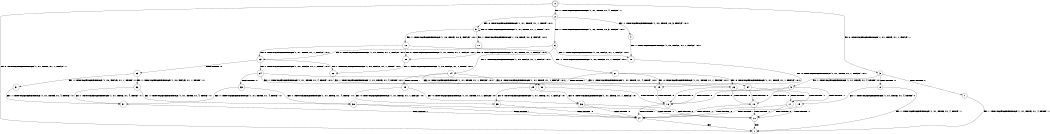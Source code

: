 digraph BCG {
size = "7, 10.5";
center = TRUE;
node [shape = circle];
0 [peripheries = 2];
0 -> 1 [label = "EX !0 !ATOMIC_EXCH_BRANCH (1, +1, TRUE, +1, 1, FALSE) !::"];
0 -> 2 [label = "EX !1 !ATOMIC_EXCH_BRANCH (1, +1, TRUE, +1, 4, FALSE) !::"];
0 -> 3 [label = "EX !0 !ATOMIC_EXCH_BRANCH (1, +1, TRUE, +1, 1, FALSE) !::"];
2 -> 4 [label = "EX !1 !ATOMIC_EXCH_BRANCH (1, +0, TRUE, +0, 3, FALSE) !:0:1:"];
2 -> 5 [label = "EX !0 !ATOMIC_EXCH_BRANCH (1, +1, TRUE, +1, 1, TRUE) !:0:1:"];
2 -> 6 [label = "EX !1 !ATOMIC_EXCH_BRANCH (1, +0, TRUE, +0, 3, FALSE) !:0:1:"];
3 -> 7 [label = "TERMINATE !0"];
3 -> 8 [label = "TERMINATE !0"];
3 -> 9 [label = "EX !1 !ATOMIC_EXCH_BRANCH (1, +1, TRUE, +1, 4, TRUE) !:0:"];
4 -> 10 [label = "EX !1 !ATOMIC_EXCH_BRANCH (1, +0, FALSE, +1, 1, FALSE) !:0:1:"];
5 -> 11 [label = "EX !1 !ATOMIC_EXCH_BRANCH (1, +0, TRUE, +0, 3, FALSE) !:0:1:"];
5 -> 12 [label = "EX !1 !ATOMIC_EXCH_BRANCH (1, +0, TRUE, +0, 3, FALSE) !:0:1:"];
5 -> 5 [label = "EX !0 !ATOMIC_EXCH_BRANCH (1, +1, TRUE, +1, 1, TRUE) !:0:1:"];
6 -> 10 [label = "EX !1 !ATOMIC_EXCH_BRANCH (1, +0, FALSE, +1, 1, FALSE) !:0:1:"];
6 -> 13 [label = "EX !0 !ATOMIC_EXCH_BRANCH (1, +1, TRUE, +1, 1, FALSE) !:0:1:"];
6 -> 14 [label = "EX !1 !ATOMIC_EXCH_BRANCH (1, +0, FALSE, +1, 1, FALSE) !:0:1:"];
7 -> 1 [label = "EX !1 !ATOMIC_EXCH_BRANCH (1, +1, TRUE, +1, 4, TRUE) !::"];
8 -> 1 [label = "EX !1 !ATOMIC_EXCH_BRANCH (1, +1, TRUE, +1, 4, TRUE) !::"];
8 -> 15 [label = "EX !1 !ATOMIC_EXCH_BRANCH (1, +1, TRUE, +1, 4, TRUE) !::"];
9 -> 16 [label = "TERMINATE !0"];
9 -> 17 [label = "TERMINATE !1"];
9 -> 18 [label = "TERMINATE !0"];
10 -> 19 [label = "EX !0 !ATOMIC_EXCH_BRANCH (1, +1, TRUE, +1, 1, FALSE) !:0:1:"];
11 -> 20 [label = "EX !0 !ATOMIC_EXCH_BRANCH (1, +1, TRUE, +1, 1, FALSE) !:0:1:"];
12 -> 20 [label = "EX !0 !ATOMIC_EXCH_BRANCH (1, +1, TRUE, +1, 1, FALSE) !:0:1:"];
12 -> 21 [label = "EX !1 !ATOMIC_EXCH_BRANCH (1, +0, FALSE, +1, 1, FALSE) !:0:1:"];
12 -> 13 [label = "EX !0 !ATOMIC_EXCH_BRANCH (1, +1, TRUE, +1, 1, FALSE) !:0:1:"];
13 -> 22 [label = "EX !1 !ATOMIC_EXCH_BRANCH (1, +0, FALSE, +1, 1, TRUE) !:0:1:"];
13 -> 23 [label = "TERMINATE !0"];
13 -> 24 [label = "EX !1 !ATOMIC_EXCH_BRANCH (1, +0, FALSE, +1, 1, TRUE) !:0:1:"];
14 -> 19 [label = "EX !0 !ATOMIC_EXCH_BRANCH (1, +1, TRUE, +1, 1, FALSE) !:0:1:"];
14 -> 25 [label = "TERMINATE !1"];
14 -> 26 [label = "EX !0 !ATOMIC_EXCH_BRANCH (1, +1, TRUE, +1, 1, FALSE) !:0:1:"];
15 -> 27 [label = "TERMINATE !1"];
15 -> 28 [label = "TERMINATE !1"];
16 -> 27 [label = "TERMINATE !1"];
17 -> 27 [label = "TERMINATE !0"];
17 -> 28 [label = "TERMINATE !0"];
18 -> 27 [label = "TERMINATE !1"];
18 -> 28 [label = "TERMINATE !1"];
19 -> 16 [label = "TERMINATE !0"];
20 -> 22 [label = "EX !1 !ATOMIC_EXCH_BRANCH (1, +0, FALSE, +1, 1, TRUE) !:0:1:"];
21 -> 19 [label = "EX !0 !ATOMIC_EXCH_BRANCH (1, +1, TRUE, +1, 1, FALSE) !:0:1:"];
21 -> 29 [label = "TERMINATE !1"];
21 -> 26 [label = "EX !0 !ATOMIC_EXCH_BRANCH (1, +1, TRUE, +1, 1, FALSE) !:0:1:"];
22 -> 30 [label = "EX !1 !ATOMIC_EXCH_BRANCH (1, +1, TRUE, +1, 4, TRUE) !:0:1:"];
23 -> 31 [label = "EX !1 !ATOMIC_EXCH_BRANCH (1, +0, FALSE, +1, 1, TRUE) !:1:"];
23 -> 32 [label = "EX !1 !ATOMIC_EXCH_BRANCH (1, +0, FALSE, +1, 1, TRUE) !:1:"];
24 -> 30 [label = "EX !1 !ATOMIC_EXCH_BRANCH (1, +1, TRUE, +1, 4, TRUE) !:0:1:"];
24 -> 33 [label = "TERMINATE !0"];
24 -> 34 [label = "EX !1 !ATOMIC_EXCH_BRANCH (1, +1, TRUE, +1, 4, TRUE) !:0:1:"];
25 -> 35 [label = "EX !0 !ATOMIC_EXCH_BRANCH (1, +1, TRUE, +1, 1, FALSE) !:0:"];
25 -> 36 [label = "EX !0 !ATOMIC_EXCH_BRANCH (1, +1, TRUE, +1, 1, FALSE) !:0:"];
26 -> 16 [label = "TERMINATE !0"];
26 -> 17 [label = "TERMINATE !1"];
26 -> 18 [label = "TERMINATE !0"];
27 -> 1 [label = "exit"];
28 -> 1 [label = "exit"];
29 -> 35 [label = "EX !0 !ATOMIC_EXCH_BRANCH (1, +1, TRUE, +1, 1, FALSE) !:0:"];
29 -> 36 [label = "EX !0 !ATOMIC_EXCH_BRANCH (1, +1, TRUE, +1, 1, FALSE) !:0:"];
30 -> 16 [label = "TERMINATE !0"];
31 -> 37 [label = "EX !1 !ATOMIC_EXCH_BRANCH (1, +1, TRUE, +1, 4, TRUE) !:1:"];
32 -> 37 [label = "EX !1 !ATOMIC_EXCH_BRANCH (1, +1, TRUE, +1, 4, TRUE) !:1:"];
32 -> 38 [label = "EX !1 !ATOMIC_EXCH_BRANCH (1, +1, TRUE, +1, 4, TRUE) !:1:"];
33 -> 37 [label = "EX !1 !ATOMIC_EXCH_BRANCH (1, +1, TRUE, +1, 4, TRUE) !:1:"];
33 -> 38 [label = "EX !1 !ATOMIC_EXCH_BRANCH (1, +1, TRUE, +1, 4, TRUE) !:1:"];
34 -> 16 [label = "TERMINATE !0"];
34 -> 17 [label = "TERMINATE !1"];
34 -> 18 [label = "TERMINATE !0"];
35 -> 27 [label = "TERMINATE !0"];
36 -> 27 [label = "TERMINATE !0"];
36 -> 28 [label = "TERMINATE !0"];
37 -> 27 [label = "TERMINATE !1"];
38 -> 27 [label = "TERMINATE !1"];
38 -> 28 [label = "TERMINATE !1"];
}
